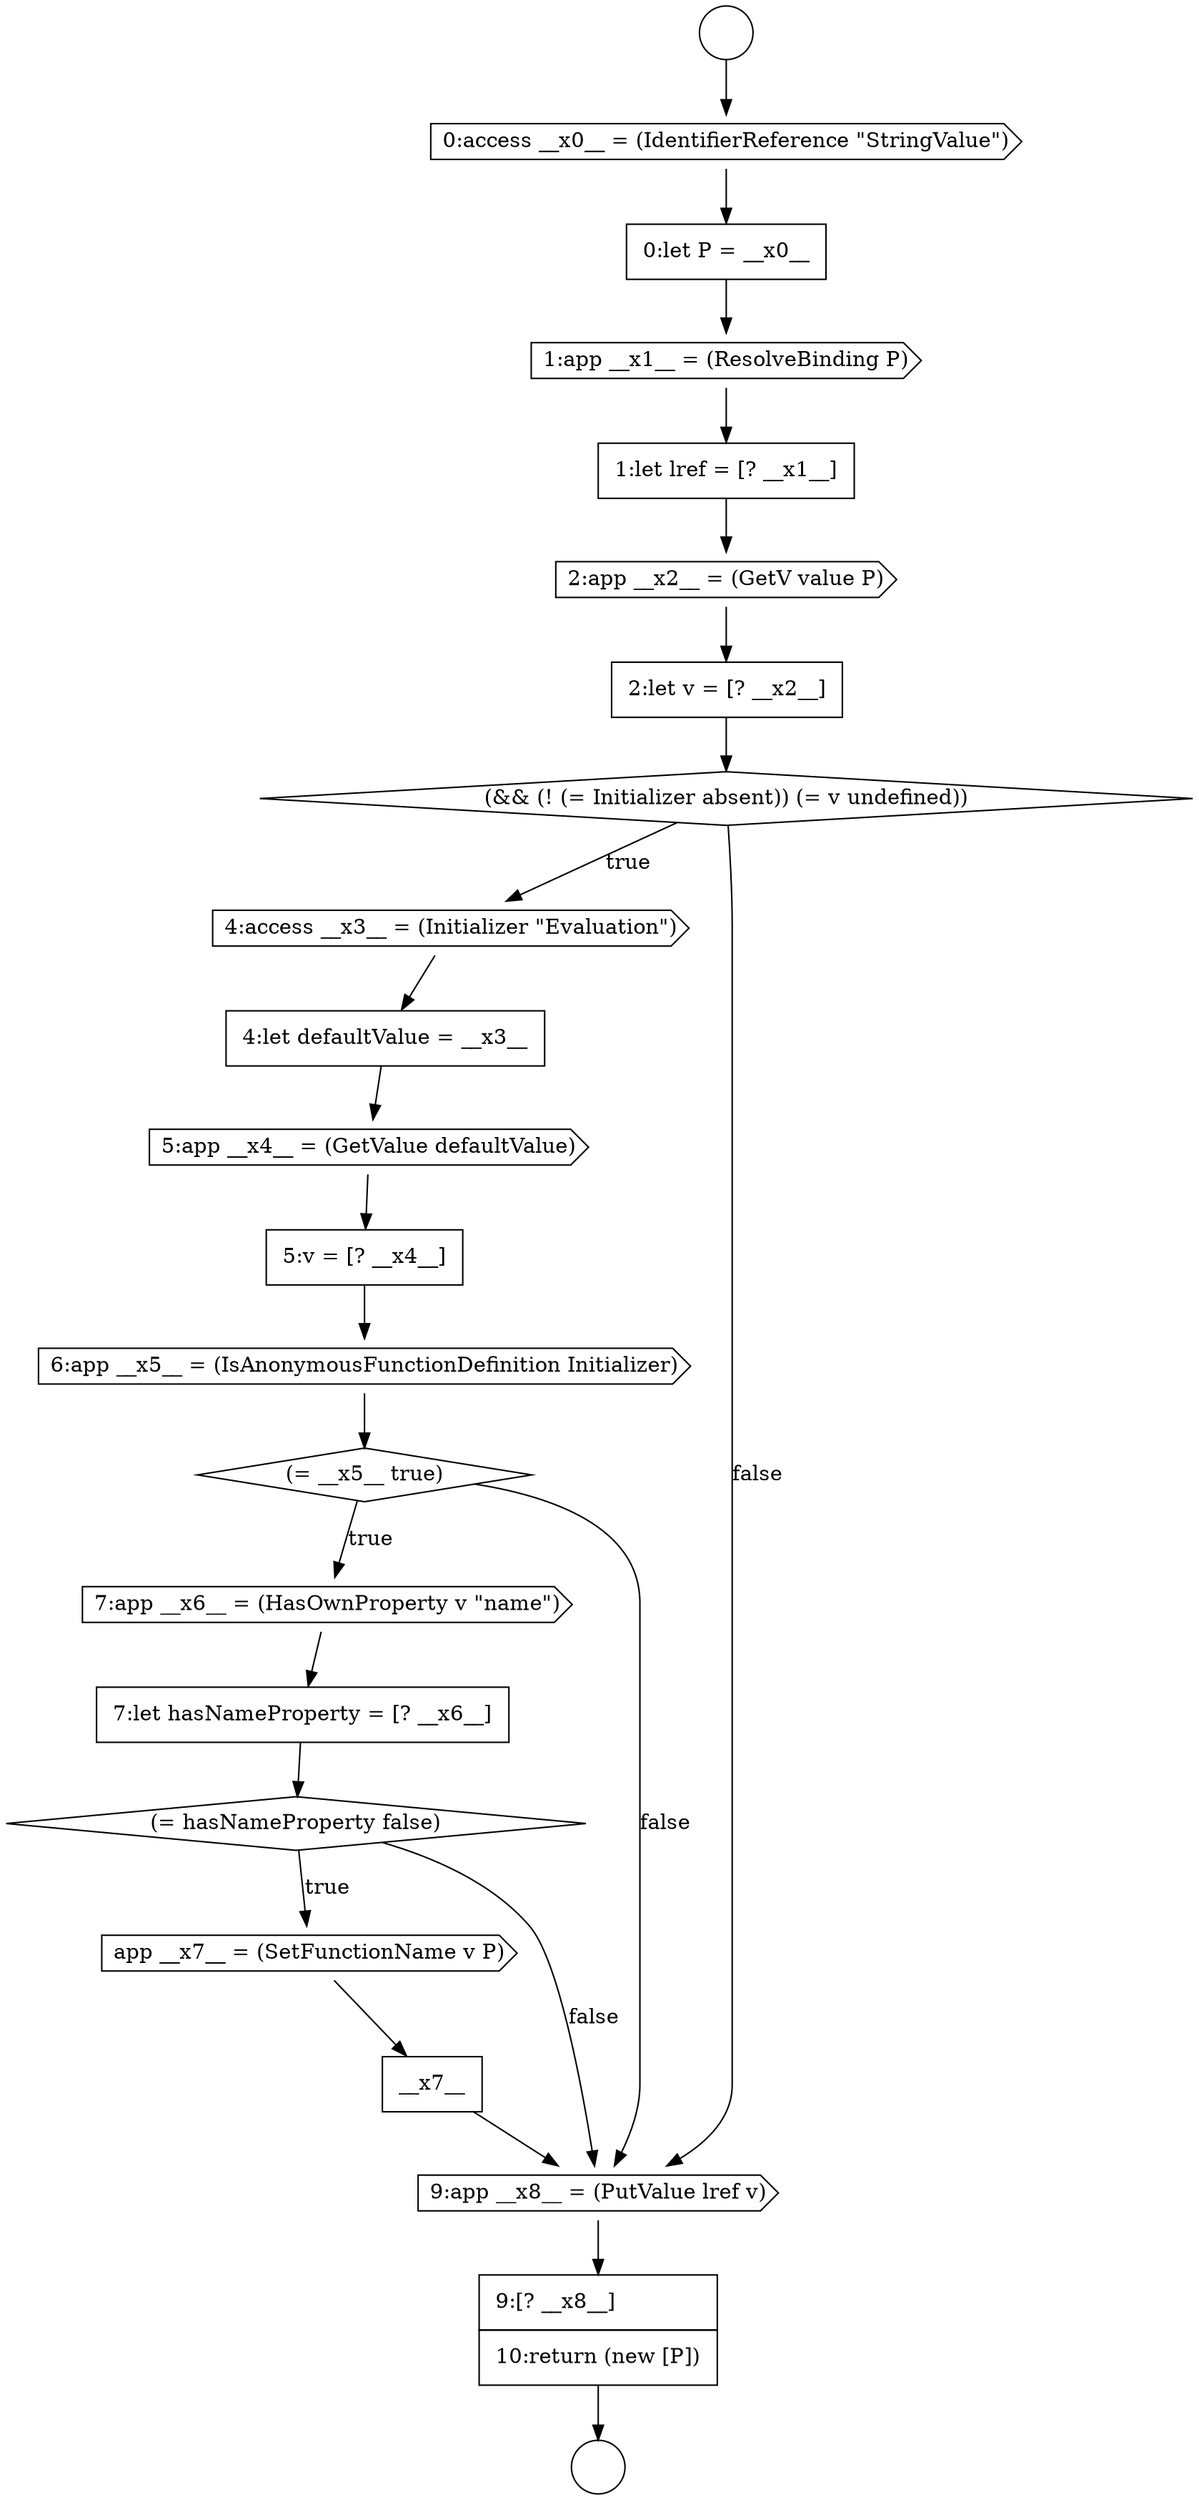 digraph {
  node5205 [shape=diamond, label=<<font color="black">(= hasNameProperty false)</font>> color="black" fillcolor="white" style=filled]
  node5192 [shape=cds, label=<<font color="black">1:app __x1__ = (ResolveBinding P)</font>> color="black" fillcolor="white" style=filled]
  node5195 [shape=none, margin=0, label=<<font color="black">
    <table border="0" cellborder="1" cellspacing="0" cellpadding="10">
      <tr><td align="left">2:let v = [? __x2__]</td></tr>
    </table>
  </font>> color="black" fillcolor="white" style=filled]
  node5188 [shape=circle label=" " color="black" fillcolor="white" style=filled]
  node5206 [shape=cds, label=<<font color="black">app __x7__ = (SetFunctionName v P)</font>> color="black" fillcolor="white" style=filled]
  node5201 [shape=cds, label=<<font color="black">6:app __x5__ = (IsAnonymousFunctionDefinition Initializer)</font>> color="black" fillcolor="white" style=filled]
  node5189 [shape=circle label=" " color="black" fillcolor="white" style=filled]
  node5202 [shape=diamond, label=<<font color="black">(= __x5__ true)</font>> color="black" fillcolor="white" style=filled]
  node5197 [shape=cds, label=<<font color="black">4:access __x3__ = (Initializer &quot;Evaluation&quot;)</font>> color="black" fillcolor="white" style=filled]
  node5203 [shape=cds, label=<<font color="black">7:app __x6__ = (HasOwnProperty v &quot;name&quot;)</font>> color="black" fillcolor="white" style=filled]
  node5208 [shape=cds, label=<<font color="black">9:app __x8__ = (PutValue lref v)</font>> color="black" fillcolor="white" style=filled]
  node5191 [shape=none, margin=0, label=<<font color="black">
    <table border="0" cellborder="1" cellspacing="0" cellpadding="10">
      <tr><td align="left">0:let P = __x0__</td></tr>
    </table>
  </font>> color="black" fillcolor="white" style=filled]
  node5200 [shape=none, margin=0, label=<<font color="black">
    <table border="0" cellborder="1" cellspacing="0" cellpadding="10">
      <tr><td align="left">5:v = [? __x4__]</td></tr>
    </table>
  </font>> color="black" fillcolor="white" style=filled]
  node5204 [shape=none, margin=0, label=<<font color="black">
    <table border="0" cellborder="1" cellspacing="0" cellpadding="10">
      <tr><td align="left">7:let hasNameProperty = [? __x6__]</td></tr>
    </table>
  </font>> color="black" fillcolor="white" style=filled]
  node5199 [shape=cds, label=<<font color="black">5:app __x4__ = (GetValue defaultValue)</font>> color="black" fillcolor="white" style=filled]
  node5193 [shape=none, margin=0, label=<<font color="black">
    <table border="0" cellborder="1" cellspacing="0" cellpadding="10">
      <tr><td align="left">1:let lref = [? __x1__]</td></tr>
    </table>
  </font>> color="black" fillcolor="white" style=filled]
  node5209 [shape=none, margin=0, label=<<font color="black">
    <table border="0" cellborder="1" cellspacing="0" cellpadding="10">
      <tr><td align="left">9:[? __x8__]</td></tr>
      <tr><td align="left">10:return (new [P])</td></tr>
    </table>
  </font>> color="black" fillcolor="white" style=filled]
  node5198 [shape=none, margin=0, label=<<font color="black">
    <table border="0" cellborder="1" cellspacing="0" cellpadding="10">
      <tr><td align="left">4:let defaultValue = __x3__</td></tr>
    </table>
  </font>> color="black" fillcolor="white" style=filled]
  node5190 [shape=cds, label=<<font color="black">0:access __x0__ = (IdentifierReference &quot;StringValue&quot;)</font>> color="black" fillcolor="white" style=filled]
  node5207 [shape=none, margin=0, label=<<font color="black">
    <table border="0" cellborder="1" cellspacing="0" cellpadding="10">
      <tr><td align="left">__x7__</td></tr>
    </table>
  </font>> color="black" fillcolor="white" style=filled]
  node5196 [shape=diamond, label=<<font color="black">(&amp;&amp; (! (= Initializer absent)) (= v undefined))</font>> color="black" fillcolor="white" style=filled]
  node5194 [shape=cds, label=<<font color="black">2:app __x2__ = (GetV value P)</font>> color="black" fillcolor="white" style=filled]
  node5204 -> node5205 [ color="black"]
  node5202 -> node5203 [label=<<font color="black">true</font>> color="black"]
  node5202 -> node5208 [label=<<font color="black">false</font>> color="black"]
  node5201 -> node5202 [ color="black"]
  node5194 -> node5195 [ color="black"]
  node5198 -> node5199 [ color="black"]
  node5190 -> node5191 [ color="black"]
  node5208 -> node5209 [ color="black"]
  node5205 -> node5206 [label=<<font color="black">true</font>> color="black"]
  node5205 -> node5208 [label=<<font color="black">false</font>> color="black"]
  node5199 -> node5200 [ color="black"]
  node5188 -> node5190 [ color="black"]
  node5193 -> node5194 [ color="black"]
  node5195 -> node5196 [ color="black"]
  node5191 -> node5192 [ color="black"]
  node5196 -> node5197 [label=<<font color="black">true</font>> color="black"]
  node5196 -> node5208 [label=<<font color="black">false</font>> color="black"]
  node5197 -> node5198 [ color="black"]
  node5192 -> node5193 [ color="black"]
  node5206 -> node5207 [ color="black"]
  node5209 -> node5189 [ color="black"]
  node5203 -> node5204 [ color="black"]
  node5200 -> node5201 [ color="black"]
  node5207 -> node5208 [ color="black"]
}
